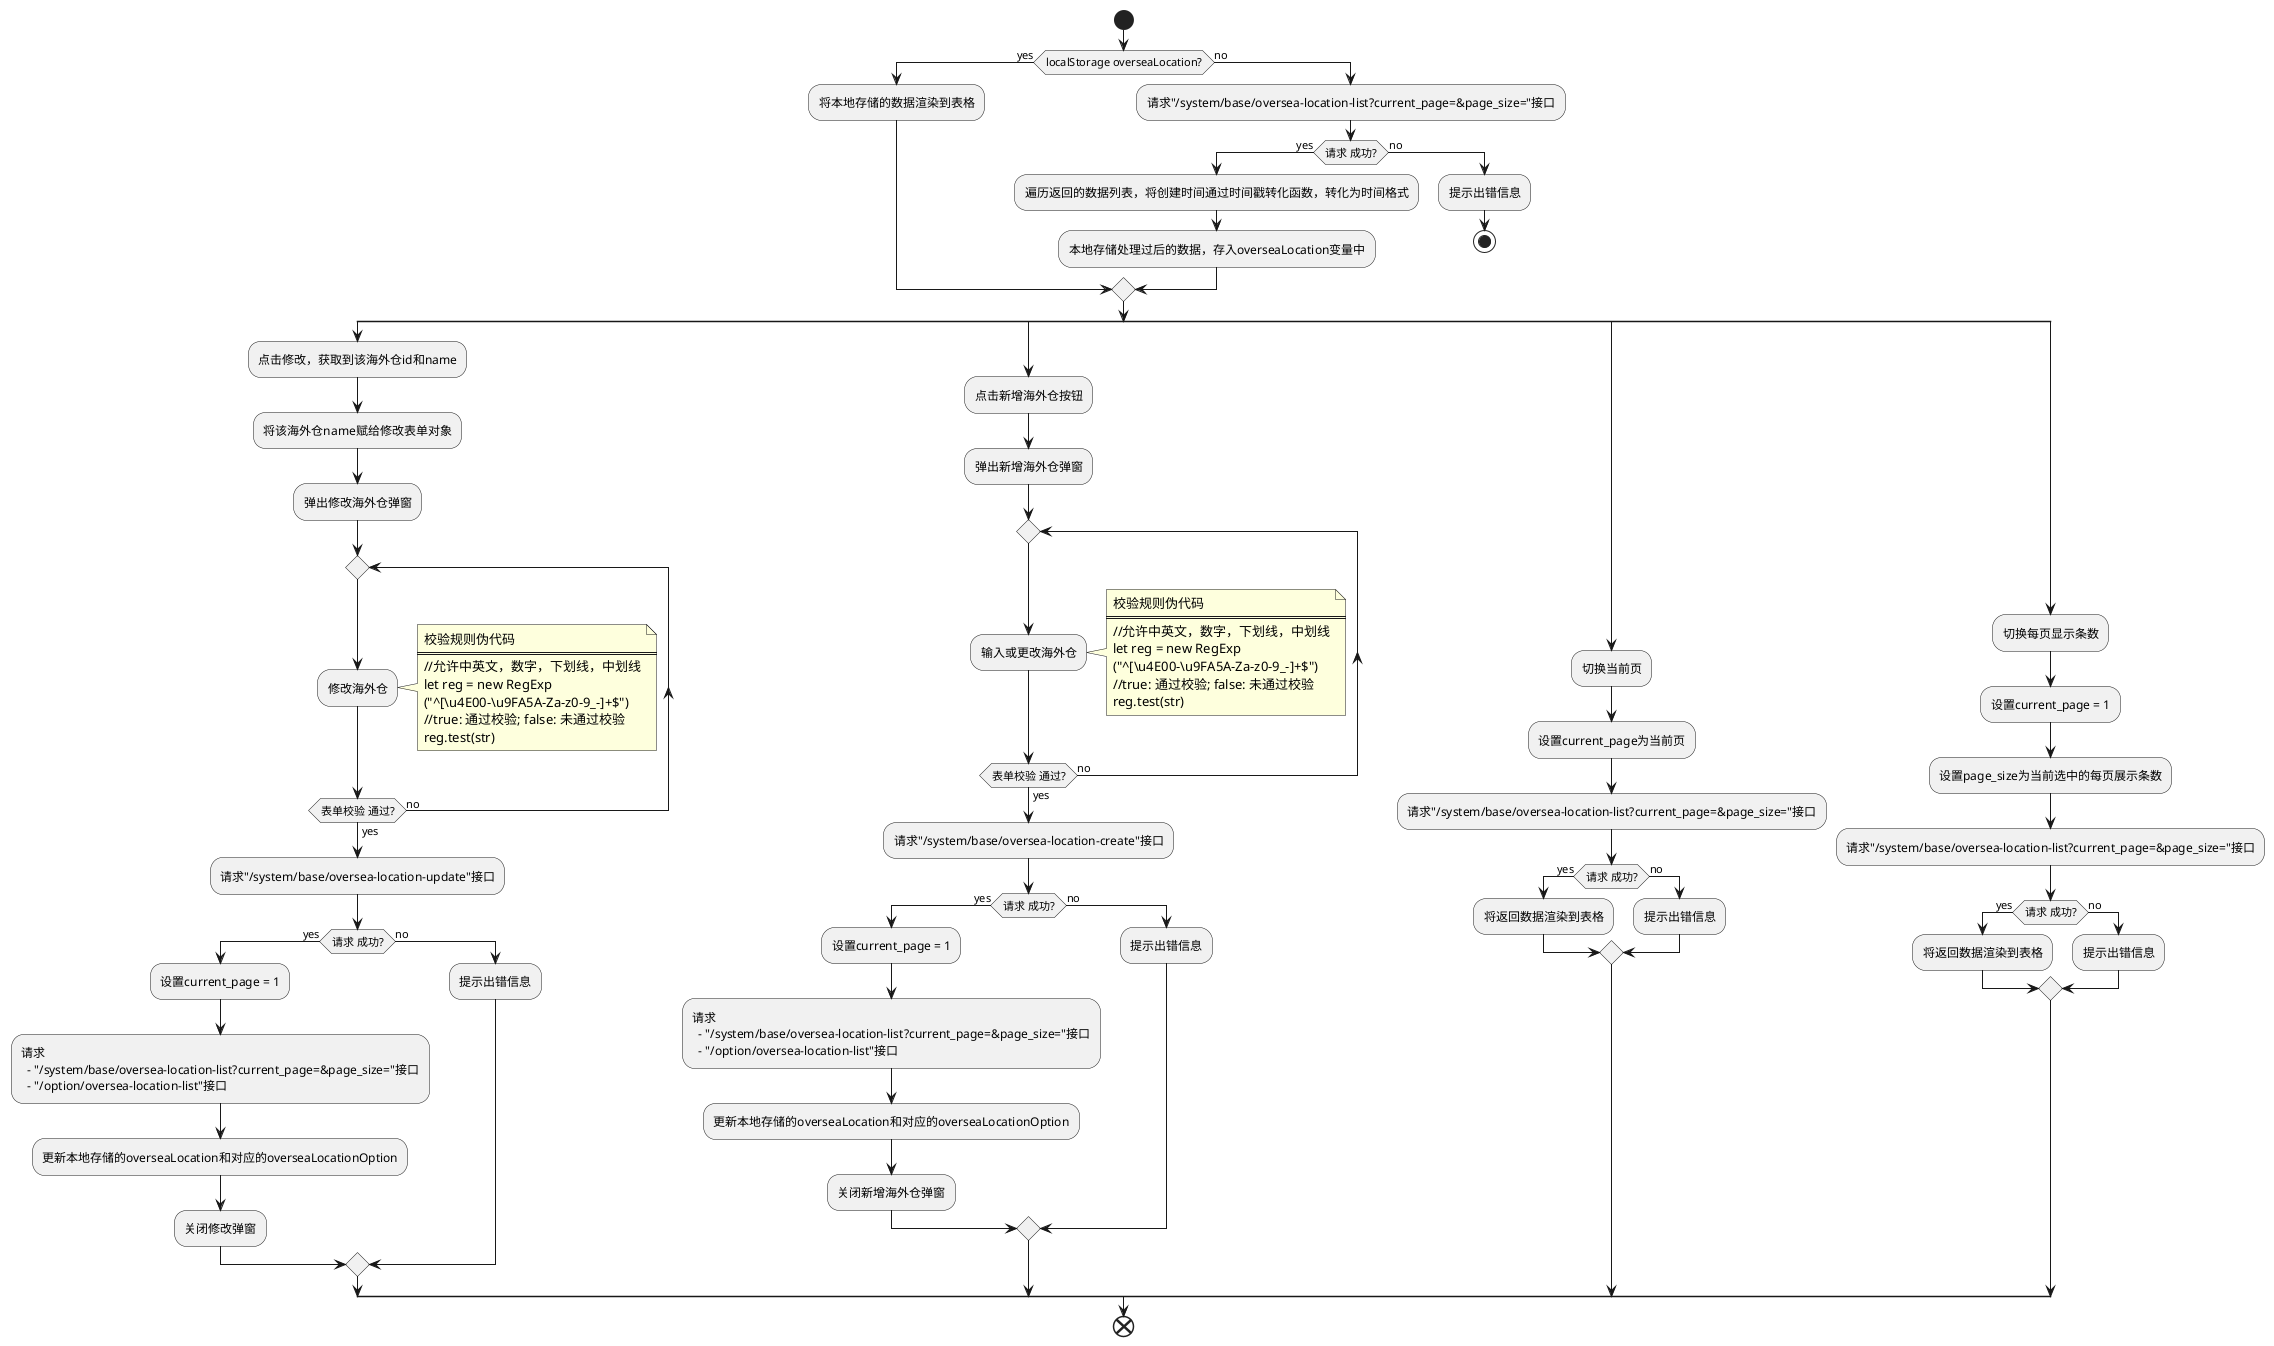 @startuml

start
if(localStorage overseaLocation?) then (yes)
  :将本地存储的数据渲染到表格;
else (no)
  :请求"/system/base/oversea-location-list?current_page=&page_size="接口;
  if(请求 成功?) then (yes)
    :遍历返回的数据列表，将创建时间通过时间戳转化函数，转化为时间格式;
    :本地存储处理过后的数据，存入overseaLocation变量中;
  else (no)
    :提示出错信息;
    stop
   endif
endif
split
  :点击修改，获取到该海外仓id和name;
  :将该海外仓name赋给修改表单对象;
  :弹出修改海外仓弹窗;
  repeat
    :修改海外仓;
  repeat while(表单校验 通过?) is (no) not (yes)
  note right 
    校验规则伪代码
    ====
    //允许中英文，数字，下划线，中划线
    let reg = new RegExp
    ("^[\u4E00-\u9FA5A-Za-z0-9_-]+$")
    //true: 通过校验; false: 未通过校验
    reg.test(str) 
  end note
  :请求"/system/base/oversea-location-update"接口;
  if(请求 成功?) then (yes)
    :设置current_page = 1;
    :请求
      - "/system/base/oversea-location-list?current_page=&page_size="接口
      - "/option/oversea-location-list"接口;
    :更新本地存储的overseaLocation和对应的overseaLocationOption;
    :关闭修改弹窗;
  else (no)
    :提示出错信息;
  endif
split again
  :点击新增海外仓按钮;
  :弹出新增海外仓弹窗;
  repeat
    :输入或更改海外仓;
  repeat while(表单校验 通过?) is (no) not (yes)
  note right 
    校验规则伪代码
    ====
    //允许中英文，数字，下划线，中划线
    let reg = new RegExp
    ("^[\u4E00-\u9FA5A-Za-z0-9_-]+$")
    //true: 通过校验; false: 未通过校验
    reg.test(str) 
  end note
  :请求"/system/base/oversea-location-create"接口;
  if(请求 成功?) then (yes)
    :设置current_page = 1;
    :请求
      - "/system/base/oversea-location-list?current_page=&page_size="接口
      - "/option/oversea-location-list"接口;
    :更新本地存储的overseaLocation和对应的overseaLocationOption;
    :关闭新增海外仓弹窗;
  else (no)
    :提示出错信息;
  endif    
split again
  :切换当前页;
  :设置current_page为当前页;
  :请求"/system/base/oversea-location-list?current_page=&page_size="接口;
  if(请求 成功?) then (yes)
    :将返回数据渲染到表格;
  else (no)
    :提示出错信息;
  endif
split again 
  :切换每页显示条数;
  :设置current_page = 1;
  :设置page_size为当前选中的每页展示条数;
  :请求"/system/base/oversea-location-list?current_page=&page_size="接口;
  if(请求 成功?) then (yes)
    :将返回数据渲染到表格;
  else (no)
    :提示出错信息;
  endif
end split
end

@enduml